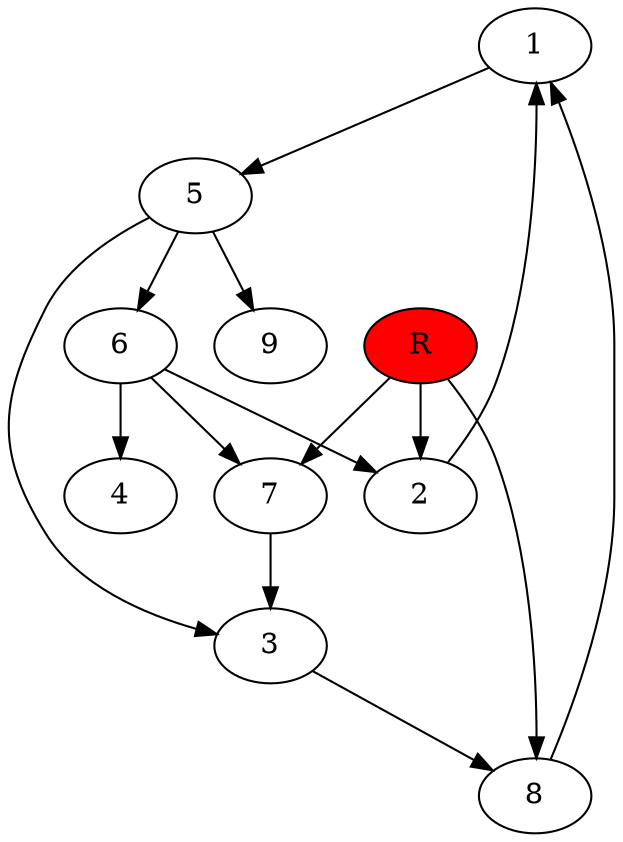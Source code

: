 digraph prb41856 {
	1
	2
	3
	4
	5
	6
	7
	8
	R [fillcolor="#ff0000" style=filled]
	1 -> 5
	2 -> 1
	3 -> 8
	5 -> 3
	5 -> 6
	5 -> 9
	6 -> 2
	6 -> 4
	6 -> 7
	7 -> 3
	8 -> 1
	R -> 2
	R -> 7
	R -> 8
}
